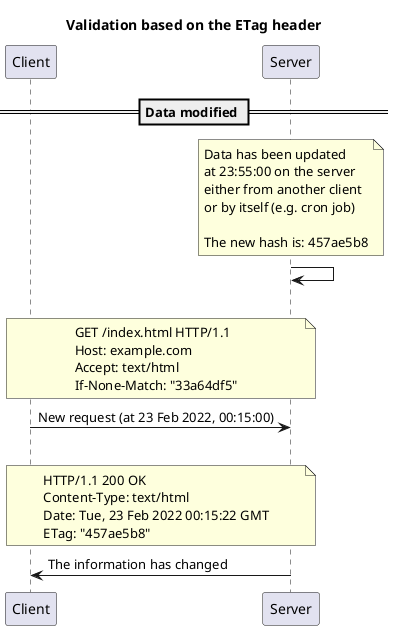 @startuml

title "Validation based on the ETag header"

participant Client
participant Server

== Data modified ==

note over Server
Data has been updated 
at 23:55:00 on the server 
either from another client 
or by itself (e.g. cron job)

The new hash is: 457ae5b8
end note

Server -> Server

|||

note over Client, Server
GET /index.html HTTP/1.1
Host: example.com
Accept: text/html
If-None-Match: "33a64df5"
end note
Client -> Server: New request (at 23 Feb 2022, 00:15:00)

|||

note over Client, Server
HTTP/1.1 200 OK
Content-Type: text/html
Date: Tue, 23 Feb 2022 00:15:22 GMT
ETag: "457ae5b8"
end note
Server -> Client: The information has changed

@enduml

